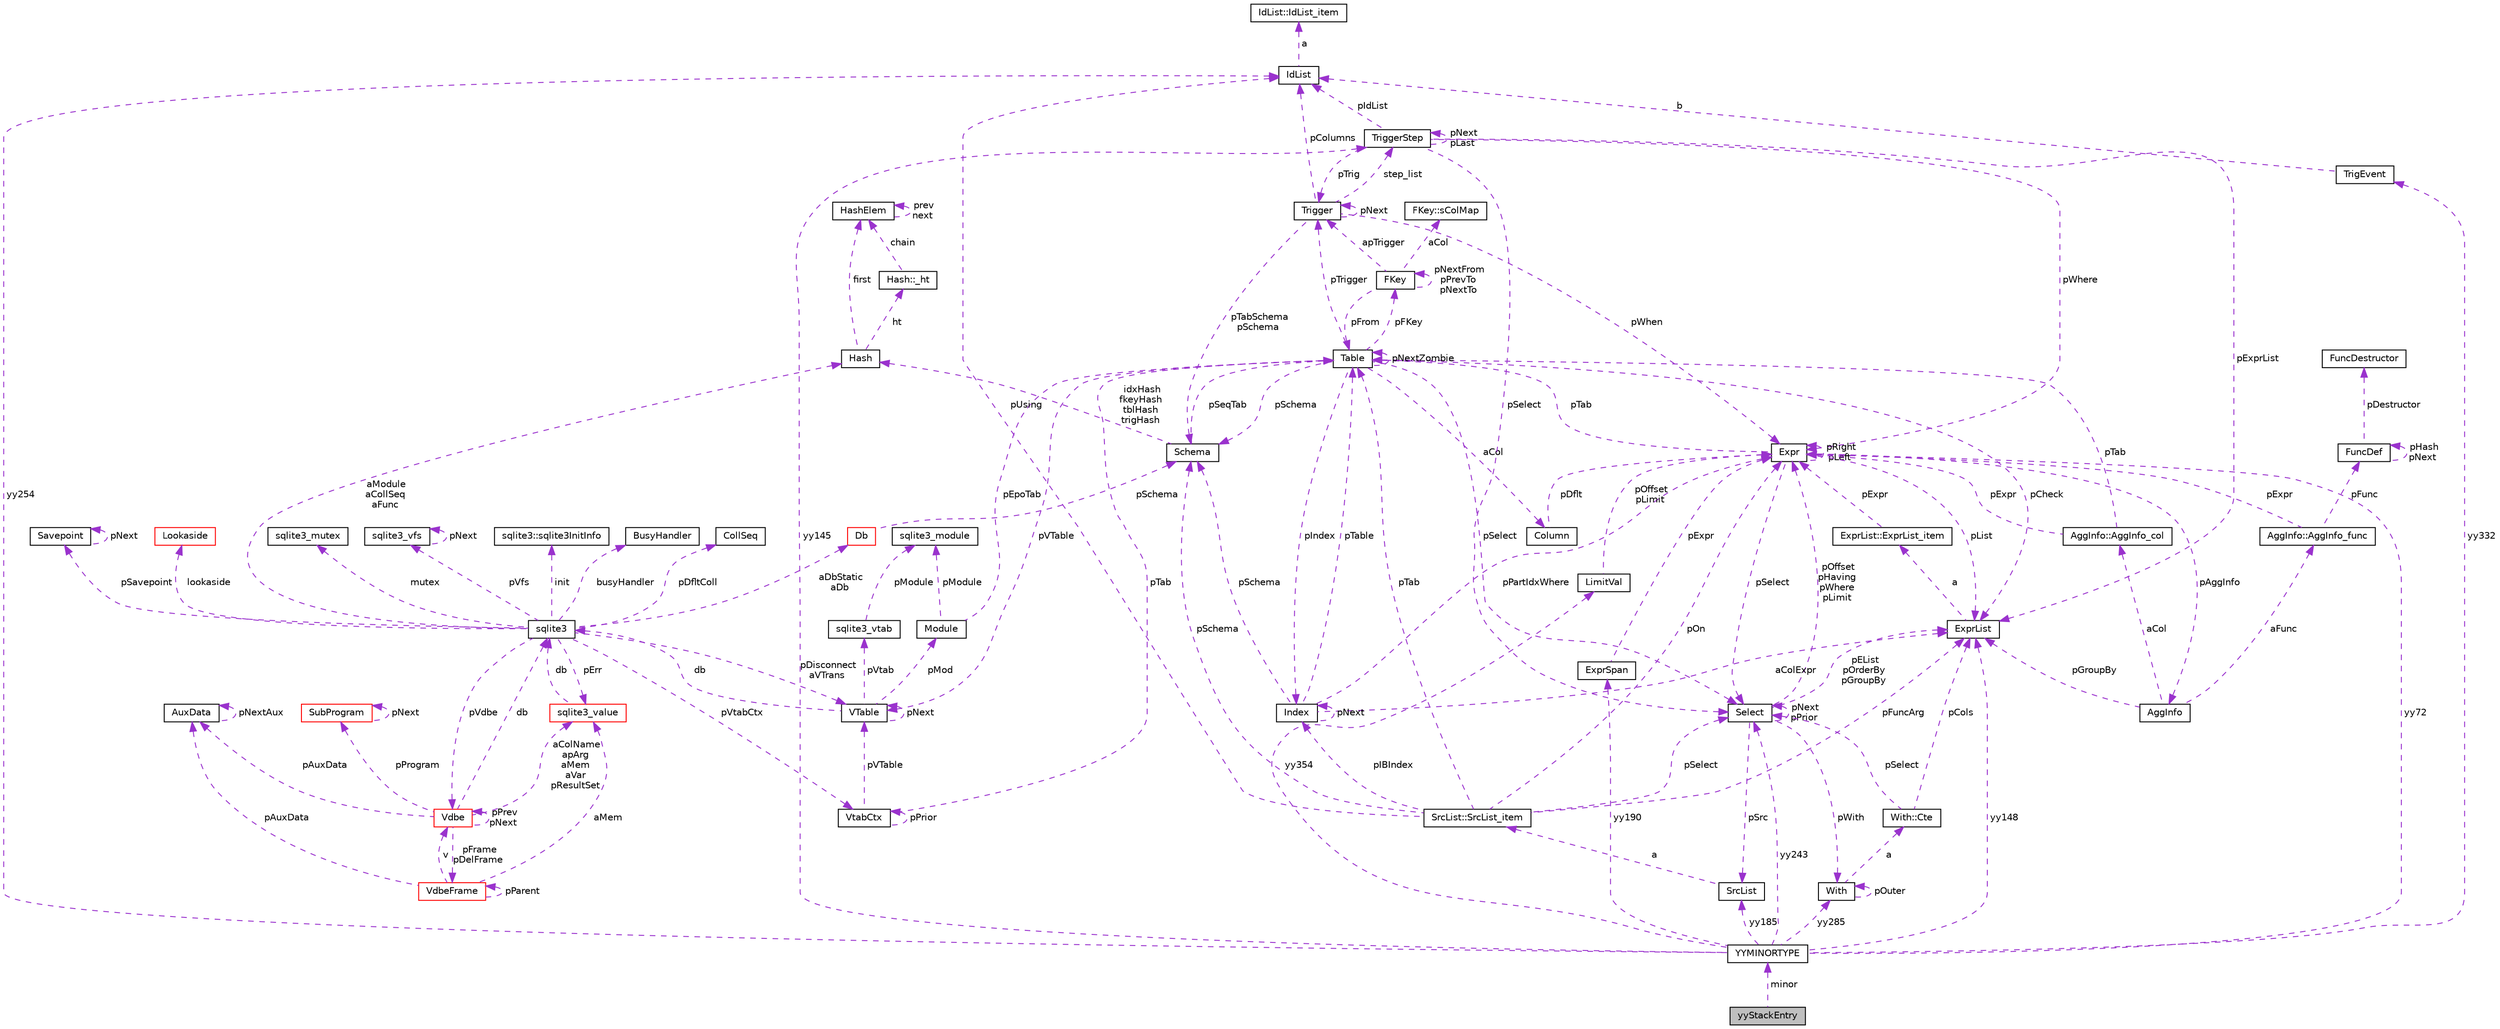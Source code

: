 digraph "yyStackEntry"
{
  edge [fontname="Helvetica",fontsize="10",labelfontname="Helvetica",labelfontsize="10"];
  node [fontname="Helvetica",fontsize="10",shape=record];
  Node1 [label="yyStackEntry",height=0.2,width=0.4,color="black", fillcolor="grey75", style="filled", fontcolor="black"];
  Node2 -> Node1 [dir="back",color="darkorchid3",fontsize="10",style="dashed",label=" minor" ,fontname="Helvetica"];
  Node2 [label="YYMINORTYPE",height=0.2,width=0.4,color="black", fillcolor="white", style="filled",URL="$unionYYMINORTYPE.html"];
  Node3 -> Node2 [dir="back",color="darkorchid3",fontsize="10",style="dashed",label=" yy145" ,fontname="Helvetica"];
  Node3 [label="TriggerStep",height=0.2,width=0.4,color="black", fillcolor="white", style="filled",URL="$structTriggerStep.html"];
  Node3 -> Node3 [dir="back",color="darkorchid3",fontsize="10",style="dashed",label=" pNext\npLast" ,fontname="Helvetica"];
  Node4 -> Node3 [dir="back",color="darkorchid3",fontsize="10",style="dashed",label=" pWhere" ,fontname="Helvetica"];
  Node4 [label="Expr",height=0.2,width=0.4,color="black", fillcolor="white", style="filled",URL="$structExpr.html"];
  Node5 -> Node4 [dir="back",color="darkorchid3",fontsize="10",style="dashed",label=" pAggInfo" ,fontname="Helvetica"];
  Node5 [label="AggInfo",height=0.2,width=0.4,color="black", fillcolor="white", style="filled",URL="$structAggInfo.html"];
  Node6 -> Node5 [dir="back",color="darkorchid3",fontsize="10",style="dashed",label=" aCol" ,fontname="Helvetica"];
  Node6 [label="AggInfo::AggInfo_col",height=0.2,width=0.4,color="black", fillcolor="white", style="filled",URL="$structAggInfo_1_1AggInfo__col.html"];
  Node4 -> Node6 [dir="back",color="darkorchid3",fontsize="10",style="dashed",label=" pExpr" ,fontname="Helvetica"];
  Node7 -> Node6 [dir="back",color="darkorchid3",fontsize="10",style="dashed",label=" pTab" ,fontname="Helvetica"];
  Node7 [label="Table",height=0.2,width=0.4,color="black", fillcolor="white", style="filled",URL="$structTable.html"];
  Node8 -> Node7 [dir="back",color="darkorchid3",fontsize="10",style="dashed",label=" pSchema" ,fontname="Helvetica"];
  Node8 [label="Schema",height=0.2,width=0.4,color="black", fillcolor="white", style="filled",URL="$structSchema.html"];
  Node7 -> Node8 [dir="back",color="darkorchid3",fontsize="10",style="dashed",label=" pSeqTab" ,fontname="Helvetica"];
  Node9 -> Node8 [dir="back",color="darkorchid3",fontsize="10",style="dashed",label=" idxHash\nfkeyHash\ntblHash\ntrigHash" ,fontname="Helvetica"];
  Node9 [label="Hash",height=0.2,width=0.4,color="black", fillcolor="white", style="filled",URL="$structHash.html"];
  Node10 -> Node9 [dir="back",color="darkorchid3",fontsize="10",style="dashed",label=" ht" ,fontname="Helvetica"];
  Node10 [label="Hash::_ht",height=0.2,width=0.4,color="black", fillcolor="white", style="filled",URL="$structHash_1_1__ht.html"];
  Node11 -> Node10 [dir="back",color="darkorchid3",fontsize="10",style="dashed",label=" chain" ,fontname="Helvetica"];
  Node11 [label="HashElem",height=0.2,width=0.4,color="black", fillcolor="white", style="filled",URL="$structHashElem.html"];
  Node11 -> Node11 [dir="back",color="darkorchid3",fontsize="10",style="dashed",label=" prev\nnext" ,fontname="Helvetica"];
  Node11 -> Node9 [dir="back",color="darkorchid3",fontsize="10",style="dashed",label=" first" ,fontname="Helvetica"];
  Node12 -> Node7 [dir="back",color="darkorchid3",fontsize="10",style="dashed",label=" aCol" ,fontname="Helvetica"];
  Node12 [label="Column",height=0.2,width=0.4,color="black", fillcolor="white", style="filled",URL="$structColumn.html"];
  Node4 -> Node12 [dir="back",color="darkorchid3",fontsize="10",style="dashed",label=" pDflt" ,fontname="Helvetica"];
  Node13 -> Node7 [dir="back",color="darkorchid3",fontsize="10",style="dashed",label=" pFKey" ,fontname="Helvetica"];
  Node13 [label="FKey",height=0.2,width=0.4,color="black", fillcolor="white", style="filled",URL="$structFKey.html"];
  Node14 -> Node13 [dir="back",color="darkorchid3",fontsize="10",style="dashed",label=" aCol" ,fontname="Helvetica"];
  Node14 [label="FKey::sColMap",height=0.2,width=0.4,color="black", fillcolor="white", style="filled",URL="$structFKey_1_1sColMap.html"];
  Node13 -> Node13 [dir="back",color="darkorchid3",fontsize="10",style="dashed",label=" pNextFrom\npPrevTo\npNextTo" ,fontname="Helvetica"];
  Node7 -> Node13 [dir="back",color="darkorchid3",fontsize="10",style="dashed",label=" pFrom" ,fontname="Helvetica"];
  Node15 -> Node13 [dir="back",color="darkorchid3",fontsize="10",style="dashed",label=" apTrigger" ,fontname="Helvetica"];
  Node15 [label="Trigger",height=0.2,width=0.4,color="black", fillcolor="white", style="filled",URL="$structTrigger.html"];
  Node3 -> Node15 [dir="back",color="darkorchid3",fontsize="10",style="dashed",label=" step_list" ,fontname="Helvetica"];
  Node8 -> Node15 [dir="back",color="darkorchid3",fontsize="10",style="dashed",label=" pTabSchema\npSchema" ,fontname="Helvetica"];
  Node4 -> Node15 [dir="back",color="darkorchid3",fontsize="10",style="dashed",label=" pWhen" ,fontname="Helvetica"];
  Node16 -> Node15 [dir="back",color="darkorchid3",fontsize="10",style="dashed",label=" pColumns" ,fontname="Helvetica"];
  Node16 [label="IdList",height=0.2,width=0.4,color="black", fillcolor="white", style="filled",URL="$structIdList.html"];
  Node17 -> Node16 [dir="back",color="darkorchid3",fontsize="10",style="dashed",label=" a" ,fontname="Helvetica"];
  Node17 [label="IdList::IdList_item",height=0.2,width=0.4,color="black", fillcolor="white", style="filled",URL="$structIdList_1_1IdList__item.html"];
  Node15 -> Node15 [dir="back",color="darkorchid3",fontsize="10",style="dashed",label=" pNext" ,fontname="Helvetica"];
  Node18 -> Node7 [dir="back",color="darkorchid3",fontsize="10",style="dashed",label=" pVTable" ,fontname="Helvetica"];
  Node18 [label="VTable",height=0.2,width=0.4,color="black", fillcolor="white", style="filled",URL="$structVTable.html"];
  Node19 -> Node18 [dir="back",color="darkorchid3",fontsize="10",style="dashed",label=" db" ,fontname="Helvetica"];
  Node19 [label="sqlite3",height=0.2,width=0.4,color="black", fillcolor="white", style="filled",URL="$structsqlite3.html"];
  Node20 -> Node19 [dir="back",color="darkorchid3",fontsize="10",style="dashed",label=" pVdbe" ,fontname="Helvetica"];
  Node20 [label="Vdbe",height=0.2,width=0.4,color="red", fillcolor="white", style="filled",URL="$structVdbe.html"];
  Node20 -> Node20 [dir="back",color="darkorchid3",fontsize="10",style="dashed",label=" pPrev\npNext" ,fontname="Helvetica"];
  Node19 -> Node20 [dir="back",color="darkorchid3",fontsize="10",style="dashed",label=" db" ,fontname="Helvetica"];
  Node21 -> Node20 [dir="back",color="darkorchid3",fontsize="10",style="dashed",label=" aColName\napArg\naMem\naVar\npResultSet" ,fontname="Helvetica"];
  Node21 [label="sqlite3_value",height=0.2,width=0.4,color="red", fillcolor="white", style="filled",URL="$structsqlite3__value.html"];
  Node19 -> Node21 [dir="back",color="darkorchid3",fontsize="10",style="dashed",label=" db" ,fontname="Helvetica"];
  Node22 -> Node20 [dir="back",color="darkorchid3",fontsize="10",style="dashed",label=" pFrame\npDelFrame" ,fontname="Helvetica"];
  Node22 [label="VdbeFrame",height=0.2,width=0.4,color="red", fillcolor="white", style="filled",URL="$structVdbeFrame.html"];
  Node20 -> Node22 [dir="back",color="darkorchid3",fontsize="10",style="dashed",label=" v" ,fontname="Helvetica"];
  Node21 -> Node22 [dir="back",color="darkorchid3",fontsize="10",style="dashed",label=" aMem" ,fontname="Helvetica"];
  Node22 -> Node22 [dir="back",color="darkorchid3",fontsize="10",style="dashed",label=" pParent" ,fontname="Helvetica"];
  Node23 -> Node22 [dir="back",color="darkorchid3",fontsize="10",style="dashed",label=" pAuxData" ,fontname="Helvetica"];
  Node23 [label="AuxData",height=0.2,width=0.4,color="black", fillcolor="white", style="filled",URL="$structAuxData.html"];
  Node23 -> Node23 [dir="back",color="darkorchid3",fontsize="10",style="dashed",label=" pNextAux" ,fontname="Helvetica"];
  Node23 -> Node20 [dir="back",color="darkorchid3",fontsize="10",style="dashed",label=" pAuxData" ,fontname="Helvetica"];
  Node24 -> Node20 [dir="back",color="darkorchid3",fontsize="10",style="dashed",label=" pProgram" ,fontname="Helvetica"];
  Node24 [label="SubProgram",height=0.2,width=0.4,color="red", fillcolor="white", style="filled",URL="$structSubProgram.html"];
  Node24 -> Node24 [dir="back",color="darkorchid3",fontsize="10",style="dashed",label=" pNext" ,fontname="Helvetica"];
  Node25 -> Node19 [dir="back",color="darkorchid3",fontsize="10",style="dashed",label=" pSavepoint" ,fontname="Helvetica"];
  Node25 [label="Savepoint",height=0.2,width=0.4,color="black", fillcolor="white", style="filled",URL="$structSavepoint.html"];
  Node25 -> Node25 [dir="back",color="darkorchid3",fontsize="10",style="dashed",label=" pNext" ,fontname="Helvetica"];
  Node26 -> Node19 [dir="back",color="darkorchid3",fontsize="10",style="dashed",label=" lookaside" ,fontname="Helvetica"];
  Node26 [label="Lookaside",height=0.2,width=0.4,color="red", fillcolor="white", style="filled",URL="$structLookaside.html"];
  Node21 -> Node19 [dir="back",color="darkorchid3",fontsize="10",style="dashed",label=" pErr" ,fontname="Helvetica"];
  Node27 -> Node19 [dir="back",color="darkorchid3",fontsize="10",style="dashed",label=" mutex" ,fontname="Helvetica"];
  Node27 [label="sqlite3_mutex",height=0.2,width=0.4,color="black", fillcolor="white", style="filled",URL="$structsqlite3__mutex.html"];
  Node28 -> Node19 [dir="back",color="darkorchid3",fontsize="10",style="dashed",label=" pVfs" ,fontname="Helvetica"];
  Node28 [label="sqlite3_vfs",height=0.2,width=0.4,color="black", fillcolor="white", style="filled",URL="$structsqlite3__vfs.html"];
  Node28 -> Node28 [dir="back",color="darkorchid3",fontsize="10",style="dashed",label=" pNext" ,fontname="Helvetica"];
  Node29 -> Node19 [dir="back",color="darkorchid3",fontsize="10",style="dashed",label=" init" ,fontname="Helvetica"];
  Node29 [label="sqlite3::sqlite3InitInfo",height=0.2,width=0.4,color="black", fillcolor="white", style="filled",URL="$structsqlite3_1_1sqlite3InitInfo.html"];
  Node30 -> Node19 [dir="back",color="darkorchid3",fontsize="10",style="dashed",label=" busyHandler" ,fontname="Helvetica"];
  Node30 [label="BusyHandler",height=0.2,width=0.4,color="black", fillcolor="white", style="filled",URL="$structBusyHandler.html"];
  Node31 -> Node19 [dir="back",color="darkorchid3",fontsize="10",style="dashed",label=" pVtabCtx" ,fontname="Helvetica"];
  Node31 [label="VtabCtx",height=0.2,width=0.4,color="black", fillcolor="white", style="filled",URL="$structVtabCtx.html"];
  Node31 -> Node31 [dir="back",color="darkorchid3",fontsize="10",style="dashed",label=" pPrior" ,fontname="Helvetica"];
  Node18 -> Node31 [dir="back",color="darkorchid3",fontsize="10",style="dashed",label=" pVTable" ,fontname="Helvetica"];
  Node7 -> Node31 [dir="back",color="darkorchid3",fontsize="10",style="dashed",label=" pTab" ,fontname="Helvetica"];
  Node32 -> Node19 [dir="back",color="darkorchid3",fontsize="10",style="dashed",label=" pDfltColl" ,fontname="Helvetica"];
  Node32 [label="CollSeq",height=0.2,width=0.4,color="black", fillcolor="white", style="filled",URL="$structCollSeq.html"];
  Node18 -> Node19 [dir="back",color="darkorchid3",fontsize="10",style="dashed",label=" pDisconnect\naVTrans" ,fontname="Helvetica"];
  Node33 -> Node19 [dir="back",color="darkorchid3",fontsize="10",style="dashed",label=" aDbStatic\naDb" ,fontname="Helvetica"];
  Node33 [label="Db",height=0.2,width=0.4,color="red", fillcolor="white", style="filled",URL="$structDb.html"];
  Node8 -> Node33 [dir="back",color="darkorchid3",fontsize="10",style="dashed",label=" pSchema" ,fontname="Helvetica"];
  Node9 -> Node19 [dir="back",color="darkorchid3",fontsize="10",style="dashed",label=" aModule\naCollSeq\naFunc" ,fontname="Helvetica"];
  Node18 -> Node18 [dir="back",color="darkorchid3",fontsize="10",style="dashed",label=" pNext" ,fontname="Helvetica"];
  Node34 -> Node18 [dir="back",color="darkorchid3",fontsize="10",style="dashed",label=" pMod" ,fontname="Helvetica"];
  Node34 [label="Module",height=0.2,width=0.4,color="black", fillcolor="white", style="filled",URL="$structModule.html"];
  Node35 -> Node34 [dir="back",color="darkorchid3",fontsize="10",style="dashed",label=" pModule" ,fontname="Helvetica"];
  Node35 [label="sqlite3_module",height=0.2,width=0.4,color="black", fillcolor="white", style="filled",URL="$structsqlite3__module.html"];
  Node7 -> Node34 [dir="back",color="darkorchid3",fontsize="10",style="dashed",label=" pEpoTab" ,fontname="Helvetica"];
  Node36 -> Node18 [dir="back",color="darkorchid3",fontsize="10",style="dashed",label=" pVtab" ,fontname="Helvetica"];
  Node36 [label="sqlite3_vtab",height=0.2,width=0.4,color="black", fillcolor="white", style="filled",URL="$structsqlite3__vtab.html"];
  Node35 -> Node36 [dir="back",color="darkorchid3",fontsize="10",style="dashed",label=" pModule" ,fontname="Helvetica"];
  Node7 -> Node7 [dir="back",color="darkorchid3",fontsize="10",style="dashed",label=" pNextZombie" ,fontname="Helvetica"];
  Node15 -> Node7 [dir="back",color="darkorchid3",fontsize="10",style="dashed",label=" pTrigger" ,fontname="Helvetica"];
  Node37 -> Node7 [dir="back",color="darkorchid3",fontsize="10",style="dashed",label=" pSelect" ,fontname="Helvetica"];
  Node37 [label="Select",height=0.2,width=0.4,color="black", fillcolor="white", style="filled",URL="$structSelect.html"];
  Node4 -> Node37 [dir="back",color="darkorchid3",fontsize="10",style="dashed",label=" pOffset\npHaving\npWhere\npLimit" ,fontname="Helvetica"];
  Node38 -> Node37 [dir="back",color="darkorchid3",fontsize="10",style="dashed",label=" pWith" ,fontname="Helvetica"];
  Node38 [label="With",height=0.2,width=0.4,color="black", fillcolor="white", style="filled",URL="$structWith.html"];
  Node39 -> Node38 [dir="back",color="darkorchid3",fontsize="10",style="dashed",label=" a" ,fontname="Helvetica"];
  Node39 [label="With::Cte",height=0.2,width=0.4,color="black", fillcolor="white", style="filled",URL="$structWith_1_1Cte.html"];
  Node37 -> Node39 [dir="back",color="darkorchid3",fontsize="10",style="dashed",label=" pSelect" ,fontname="Helvetica"];
  Node40 -> Node39 [dir="back",color="darkorchid3",fontsize="10",style="dashed",label=" pCols" ,fontname="Helvetica"];
  Node40 [label="ExprList",height=0.2,width=0.4,color="black", fillcolor="white", style="filled",URL="$structExprList.html"];
  Node41 -> Node40 [dir="back",color="darkorchid3",fontsize="10",style="dashed",label=" a" ,fontname="Helvetica"];
  Node41 [label="ExprList::ExprList_item",height=0.2,width=0.4,color="black", fillcolor="white", style="filled",URL="$structExprList_1_1ExprList__item.html"];
  Node4 -> Node41 [dir="back",color="darkorchid3",fontsize="10",style="dashed",label=" pExpr" ,fontname="Helvetica"];
  Node38 -> Node38 [dir="back",color="darkorchid3",fontsize="10",style="dashed",label=" pOuter" ,fontname="Helvetica"];
  Node37 -> Node37 [dir="back",color="darkorchid3",fontsize="10",style="dashed",label=" pNext\npPrior" ,fontname="Helvetica"];
  Node42 -> Node37 [dir="back",color="darkorchid3",fontsize="10",style="dashed",label=" pSrc" ,fontname="Helvetica"];
  Node42 [label="SrcList",height=0.2,width=0.4,color="black", fillcolor="white", style="filled",URL="$structSrcList.html"];
  Node43 -> Node42 [dir="back",color="darkorchid3",fontsize="10",style="dashed",label=" a" ,fontname="Helvetica"];
  Node43 [label="SrcList::SrcList_item",height=0.2,width=0.4,color="black", fillcolor="white", style="filled",URL="$structSrcList_1_1SrcList__item.html"];
  Node8 -> Node43 [dir="back",color="darkorchid3",fontsize="10",style="dashed",label=" pSchema" ,fontname="Helvetica"];
  Node4 -> Node43 [dir="back",color="darkorchid3",fontsize="10",style="dashed",label=" pOn" ,fontname="Helvetica"];
  Node16 -> Node43 [dir="back",color="darkorchid3",fontsize="10",style="dashed",label=" pUsing" ,fontname="Helvetica"];
  Node7 -> Node43 [dir="back",color="darkorchid3",fontsize="10",style="dashed",label=" pTab" ,fontname="Helvetica"];
  Node37 -> Node43 [dir="back",color="darkorchid3",fontsize="10",style="dashed",label=" pSelect" ,fontname="Helvetica"];
  Node44 -> Node43 [dir="back",color="darkorchid3",fontsize="10",style="dashed",label=" pIBIndex" ,fontname="Helvetica"];
  Node44 [label="Index",height=0.2,width=0.4,color="black", fillcolor="white", style="filled",URL="$structIndex.html"];
  Node8 -> Node44 [dir="back",color="darkorchid3",fontsize="10",style="dashed",label=" pSchema" ,fontname="Helvetica"];
  Node4 -> Node44 [dir="back",color="darkorchid3",fontsize="10",style="dashed",label=" pPartIdxWhere" ,fontname="Helvetica"];
  Node7 -> Node44 [dir="back",color="darkorchid3",fontsize="10",style="dashed",label=" pTable" ,fontname="Helvetica"];
  Node40 -> Node44 [dir="back",color="darkorchid3",fontsize="10",style="dashed",label=" aColExpr" ,fontname="Helvetica"];
  Node44 -> Node44 [dir="back",color="darkorchid3",fontsize="10",style="dashed",label=" pNext" ,fontname="Helvetica"];
  Node40 -> Node43 [dir="back",color="darkorchid3",fontsize="10",style="dashed",label=" pFuncArg" ,fontname="Helvetica"];
  Node40 -> Node37 [dir="back",color="darkorchid3",fontsize="10",style="dashed",label=" pEList\npOrderBy\npGroupBy" ,fontname="Helvetica"];
  Node40 -> Node7 [dir="back",color="darkorchid3",fontsize="10",style="dashed",label=" pCheck" ,fontname="Helvetica"];
  Node44 -> Node7 [dir="back",color="darkorchid3",fontsize="10",style="dashed",label=" pIndex" ,fontname="Helvetica"];
  Node45 -> Node5 [dir="back",color="darkorchid3",fontsize="10",style="dashed",label=" aFunc" ,fontname="Helvetica"];
  Node45 [label="AggInfo::AggInfo_func",height=0.2,width=0.4,color="black", fillcolor="white", style="filled",URL="$structAggInfo_1_1AggInfo__func.html"];
  Node4 -> Node45 [dir="back",color="darkorchid3",fontsize="10",style="dashed",label=" pExpr" ,fontname="Helvetica"];
  Node46 -> Node45 [dir="back",color="darkorchid3",fontsize="10",style="dashed",label=" pFunc" ,fontname="Helvetica"];
  Node46 [label="FuncDef",height=0.2,width=0.4,color="black", fillcolor="white", style="filled",URL="$structFuncDef.html"];
  Node47 -> Node46 [dir="back",color="darkorchid3",fontsize="10",style="dashed",label=" pDestructor" ,fontname="Helvetica"];
  Node47 [label="FuncDestructor",height=0.2,width=0.4,color="black", fillcolor="white", style="filled",URL="$structFuncDestructor.html"];
  Node46 -> Node46 [dir="back",color="darkorchid3",fontsize="10",style="dashed",label=" pHash\npNext" ,fontname="Helvetica"];
  Node40 -> Node5 [dir="back",color="darkorchid3",fontsize="10",style="dashed",label=" pGroupBy" ,fontname="Helvetica"];
  Node4 -> Node4 [dir="back",color="darkorchid3",fontsize="10",style="dashed",label=" pRight\npLeft" ,fontname="Helvetica"];
  Node7 -> Node4 [dir="back",color="darkorchid3",fontsize="10",style="dashed",label=" pTab" ,fontname="Helvetica"];
  Node37 -> Node4 [dir="back",color="darkorchid3",fontsize="10",style="dashed",label=" pSelect" ,fontname="Helvetica"];
  Node40 -> Node4 [dir="back",color="darkorchid3",fontsize="10",style="dashed",label=" pList" ,fontname="Helvetica"];
  Node16 -> Node3 [dir="back",color="darkorchid3",fontsize="10",style="dashed",label=" pIdList" ,fontname="Helvetica"];
  Node37 -> Node3 [dir="back",color="darkorchid3",fontsize="10",style="dashed",label=" pSelect" ,fontname="Helvetica"];
  Node15 -> Node3 [dir="back",color="darkorchid3",fontsize="10",style="dashed",label=" pTrig" ,fontname="Helvetica"];
  Node40 -> Node3 [dir="back",color="darkorchid3",fontsize="10",style="dashed",label=" pExprList" ,fontname="Helvetica"];
  Node4 -> Node2 [dir="back",color="darkorchid3",fontsize="10",style="dashed",label=" yy72" ,fontname="Helvetica"];
  Node48 -> Node2 [dir="back",color="darkorchid3",fontsize="10",style="dashed",label=" yy354" ,fontname="Helvetica"];
  Node48 [label="LimitVal",height=0.2,width=0.4,color="black", fillcolor="white", style="filled",URL="$structLimitVal.html"];
  Node4 -> Node48 [dir="back",color="darkorchid3",fontsize="10",style="dashed",label=" pOffset\npLimit" ,fontname="Helvetica"];
  Node38 -> Node2 [dir="back",color="darkorchid3",fontsize="10",style="dashed",label=" yy285" ,fontname="Helvetica"];
  Node16 -> Node2 [dir="back",color="darkorchid3",fontsize="10",style="dashed",label=" yy254" ,fontname="Helvetica"];
  Node49 -> Node2 [dir="back",color="darkorchid3",fontsize="10",style="dashed",label=" yy190" ,fontname="Helvetica"];
  Node49 [label="ExprSpan",height=0.2,width=0.4,color="black", fillcolor="white", style="filled",URL="$structExprSpan.html"];
  Node4 -> Node49 [dir="back",color="darkorchid3",fontsize="10",style="dashed",label=" pExpr" ,fontname="Helvetica"];
  Node37 -> Node2 [dir="back",color="darkorchid3",fontsize="10",style="dashed",label=" yy243" ,fontname="Helvetica"];
  Node42 -> Node2 [dir="back",color="darkorchid3",fontsize="10",style="dashed",label=" yy185" ,fontname="Helvetica"];
  Node40 -> Node2 [dir="back",color="darkorchid3",fontsize="10",style="dashed",label=" yy148" ,fontname="Helvetica"];
  Node50 -> Node2 [dir="back",color="darkorchid3",fontsize="10",style="dashed",label=" yy332" ,fontname="Helvetica"];
  Node50 [label="TrigEvent",height=0.2,width=0.4,color="black", fillcolor="white", style="filled",URL="$structTrigEvent.html"];
  Node16 -> Node50 [dir="back",color="darkorchid3",fontsize="10",style="dashed",label=" b" ,fontname="Helvetica"];
}
